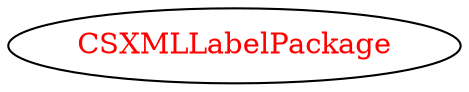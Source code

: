 digraph dependencyGraph {
 concentrate=true;
 ranksep="2.0";
 rankdir="LR"; 
 splines="ortho";
"CSXMLLabelPackage" [fontcolor="red"];
}